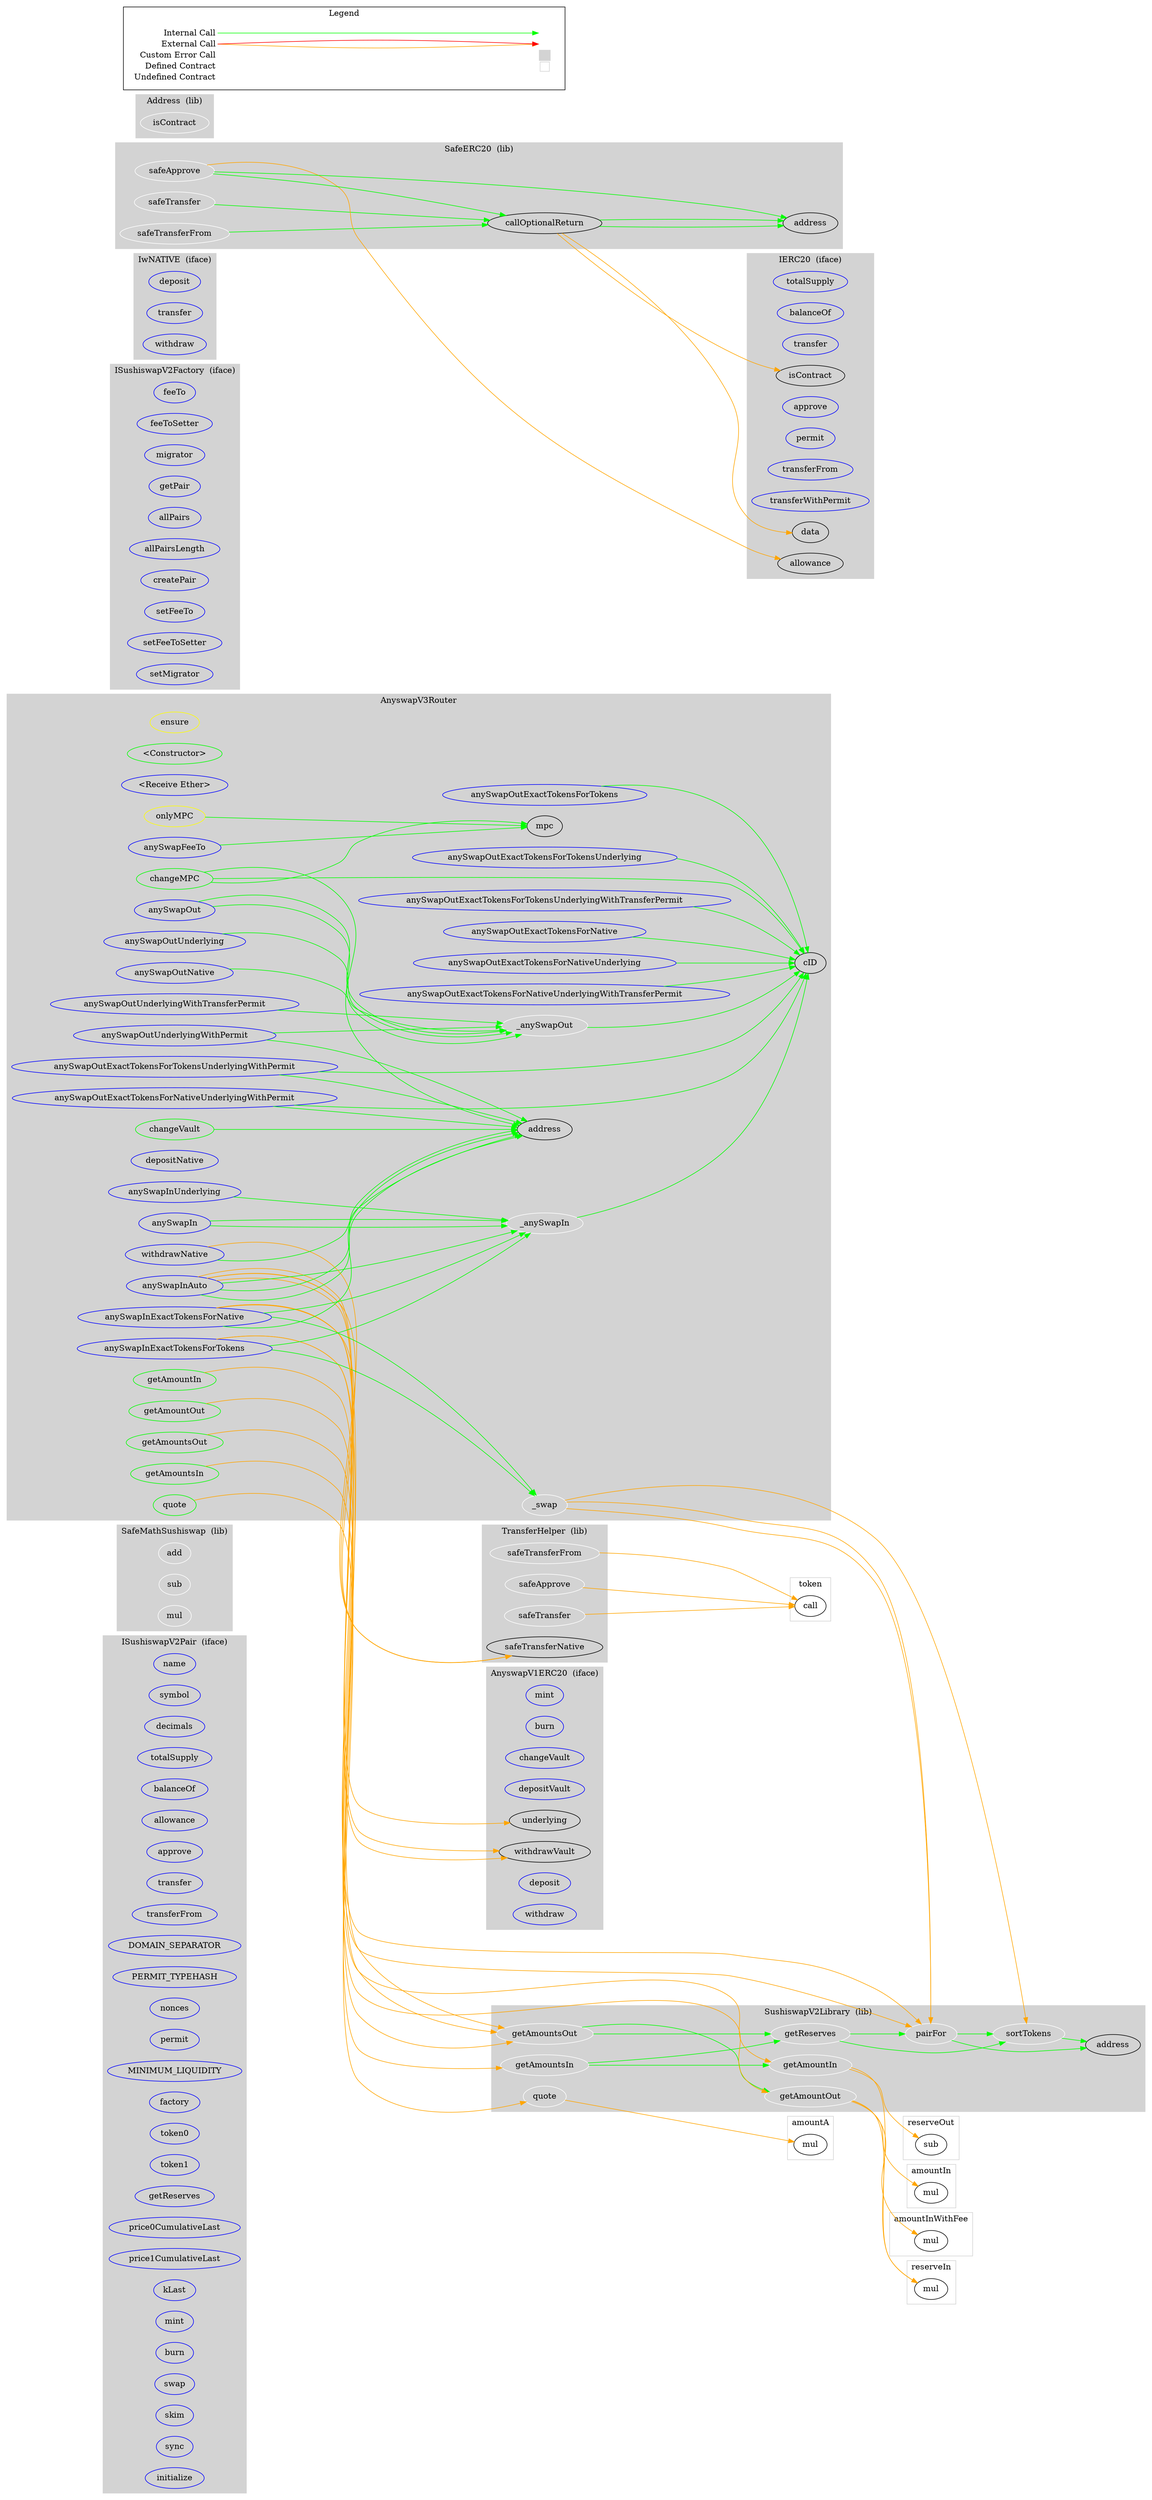 digraph G {
  graph [ ratio = "auto", page = "100", compound =true ];
subgraph "clusterISushiswapV2Pair" {
  graph [ label = "ISushiswapV2Pair  (iface)", color = "lightgray", style = "filled", bgcolor = "lightgray" ];
  "ISushiswapV2Pair.name" [ label = "name", color = "blue" ];
  "ISushiswapV2Pair.symbol" [ label = "symbol", color = "blue" ];
  "ISushiswapV2Pair.decimals" [ label = "decimals", color = "blue" ];
  "ISushiswapV2Pair.totalSupply" [ label = "totalSupply", color = "blue" ];
  "ISushiswapV2Pair.balanceOf" [ label = "balanceOf", color = "blue" ];
  "ISushiswapV2Pair.allowance" [ label = "allowance", color = "blue" ];
  "ISushiswapV2Pair.approve" [ label = "approve", color = "blue" ];
  "ISushiswapV2Pair.transfer" [ label = "transfer", color = "blue" ];
  "ISushiswapV2Pair.transferFrom" [ label = "transferFrom", color = "blue" ];
  "ISushiswapV2Pair.DOMAIN_SEPARATOR" [ label = "DOMAIN_SEPARATOR", color = "blue" ];
  "ISushiswapV2Pair.PERMIT_TYPEHASH" [ label = "PERMIT_TYPEHASH", color = "blue" ];
  "ISushiswapV2Pair.nonces" [ label = "nonces", color = "blue" ];
  "ISushiswapV2Pair.permit" [ label = "permit", color = "blue" ];
  "ISushiswapV2Pair.MINIMUM_LIQUIDITY" [ label = "MINIMUM_LIQUIDITY", color = "blue" ];
  "ISushiswapV2Pair.factory" [ label = "factory", color = "blue" ];
  "ISushiswapV2Pair.token0" [ label = "token0", color = "blue" ];
  "ISushiswapV2Pair.token1" [ label = "token1", color = "blue" ];
  "ISushiswapV2Pair.getReserves" [ label = "getReserves", color = "blue" ];
  "ISushiswapV2Pair.price0CumulativeLast" [ label = "price0CumulativeLast", color = "blue" ];
  "ISushiswapV2Pair.price1CumulativeLast" [ label = "price1CumulativeLast", color = "blue" ];
  "ISushiswapV2Pair.kLast" [ label = "kLast", color = "blue" ];
  "ISushiswapV2Pair.mint" [ label = "mint", color = "blue" ];
  "ISushiswapV2Pair.burn" [ label = "burn", color = "blue" ];
  "ISushiswapV2Pair.swap" [ label = "swap", color = "blue" ];
  "ISushiswapV2Pair.skim" [ label = "skim", color = "blue" ];
  "ISushiswapV2Pair.sync" [ label = "sync", color = "blue" ];
  "ISushiswapV2Pair.initialize" [ label = "initialize", color = "blue" ];
}

subgraph "clusterSafeMathSushiswap" {
  graph [ label = "SafeMathSushiswap  (lib)", color = "lightgray", style = "filled", bgcolor = "lightgray" ];
  "SafeMathSushiswap.add" [ label = "add", color = "white" ];
  "SafeMathSushiswap.sub" [ label = "sub", color = "white" ];
  "SafeMathSushiswap.mul" [ label = "mul", color = "white" ];
}

subgraph "clusterSushiswapV2Library" {
  graph [ label = "SushiswapV2Library  (lib)", color = "lightgray", style = "filled", bgcolor = "lightgray" ];
  "SushiswapV2Library.sortTokens" [ label = "sortTokens", color = "white" ];
  "SushiswapV2Library.pairFor" [ label = "pairFor", color = "white" ];
  "SushiswapV2Library.getReserves" [ label = "getReserves", color = "white" ];
  "SushiswapV2Library.quote" [ label = "quote", color = "white" ];
  "SushiswapV2Library.getAmountOut" [ label = "getAmountOut", color = "white" ];
  "SushiswapV2Library.getAmountIn" [ label = "getAmountIn", color = "white" ];
  "SushiswapV2Library.getAmountsOut" [ label = "getAmountsOut", color = "white" ];
  "SushiswapV2Library.getAmountsIn" [ label = "getAmountsIn", color = "white" ];
  "SushiswapV2Library.address" [ label = "address" ];
}

subgraph "clusterTransferHelper" {
  graph [ label = "TransferHelper  (lib)", color = "lightgray", style = "filled", bgcolor = "lightgray" ];
  "TransferHelper.safeApprove" [ label = "safeApprove", color = "white" ];
  "TransferHelper.safeTransfer" [ label = "safeTransfer", color = "white" ];
  "TransferHelper.safeTransferFrom" [ label = "safeTransferFrom", color = "white" ];
  "TransferHelper.safeTransferNative" [ label = "safeTransferNative" ];
}

subgraph "clusterISushiswapV2Factory" {
  graph [ label = "ISushiswapV2Factory  (iface)", color = "lightgray", style = "filled", bgcolor = "lightgray" ];
  "ISushiswapV2Factory.feeTo" [ label = "feeTo", color = "blue" ];
  "ISushiswapV2Factory.feeToSetter" [ label = "feeToSetter", color = "blue" ];
  "ISushiswapV2Factory.migrator" [ label = "migrator", color = "blue" ];
  "ISushiswapV2Factory.getPair" [ label = "getPair", color = "blue" ];
  "ISushiswapV2Factory.allPairs" [ label = "allPairs", color = "blue" ];
  "ISushiswapV2Factory.allPairsLength" [ label = "allPairsLength", color = "blue" ];
  "ISushiswapV2Factory.createPair" [ label = "createPair", color = "blue" ];
  "ISushiswapV2Factory.setFeeTo" [ label = "setFeeTo", color = "blue" ];
  "ISushiswapV2Factory.setFeeToSetter" [ label = "setFeeToSetter", color = "blue" ];
  "ISushiswapV2Factory.setMigrator" [ label = "setMigrator", color = "blue" ];
}

subgraph "clusterIwNATIVE" {
  graph [ label = "IwNATIVE  (iface)", color = "lightgray", style = "filled", bgcolor = "lightgray" ];
  "IwNATIVE.deposit" [ label = "deposit", color = "blue" ];
  "IwNATIVE.transfer" [ label = "transfer", color = "blue" ];
  "IwNATIVE.withdraw" [ label = "withdraw", color = "blue" ];
}

subgraph "clusterAnyswapV1ERC20" {
  graph [ label = "AnyswapV1ERC20  (iface)", color = "lightgray", style = "filled", bgcolor = "lightgray" ];
  "AnyswapV1ERC20.mint" [ label = "mint", color = "blue" ];
  "AnyswapV1ERC20.burn" [ label = "burn", color = "blue" ];
  "AnyswapV1ERC20.changeVault" [ label = "changeVault", color = "blue" ];
  "AnyswapV1ERC20.depositVault" [ label = "depositVault", color = "blue" ];
  "AnyswapV1ERC20.withdrawVault" [ label = "withdrawVault" ];
  "AnyswapV1ERC20.underlying" [ label = "underlying" ];
  "AnyswapV1ERC20.deposit" [ label = "deposit", color = "blue" ];
  "AnyswapV1ERC20.withdraw" [ label = "withdraw", color = "blue" ];
}

subgraph "clusterIERC20" {
  graph [ label = "IERC20  (iface)", color = "lightgray", style = "filled", bgcolor = "lightgray" ];
  "IERC20.totalSupply" [ label = "totalSupply", color = "blue" ];
  "IERC20.balanceOf" [ label = "balanceOf", color = "blue" ];
  "IERC20.transfer" [ label = "transfer", color = "blue" ];
  "IERC20.allowance" [ label = "allowance" ];
  "IERC20.approve" [ label = "approve", color = "blue" ];
  "IERC20.permit" [ label = "permit", color = "blue" ];
  "IERC20.transferFrom" [ label = "transferFrom", color = "blue" ];
  "IERC20.transferWithPermit" [ label = "transferWithPermit", color = "blue" ];
  "IERC20.isContract" [ label = "isContract" ];
  "IERC20.data" [ label = "data" ];
}

subgraph "clusterAddress" {
  graph [ label = "Address  (lib)", color = "lightgray", style = "filled", bgcolor = "lightgray" ];
  "Address.isContract" [ label = "isContract", color = "white" ];
}

subgraph "clusterSafeERC20" {
  graph [ label = "SafeERC20  (lib)", color = "lightgray", style = "filled", bgcolor = "lightgray" ];
  "SafeERC20.safeTransfer" [ label = "safeTransfer", color = "white" ];
  "SafeERC20.safeTransferFrom" [ label = "safeTransferFrom", color = "white" ];
  "SafeERC20.safeApprove" [ label = "safeApprove", color = "white" ];
  "SafeERC20.callOptionalReturn" [ label = "callOptionalReturn" ];
  "SafeERC20.address" [ label = "address" ];
}

subgraph "clusterAnyswapV3Router" {
  graph [ label = "AnyswapV3Router", color = "lightgray", style = "filled", bgcolor = "lightgray" ];
  "AnyswapV3Router.ensure" [ label = "ensure", color = "yellow" ];
  "AnyswapV3Router.<Constructor>" [ label = "<Constructor>", color = "green" ];
  "AnyswapV3Router.<Receive Ether>" [ label = "<Receive Ether>", color = "blue" ];
  "AnyswapV3Router.onlyMPC" [ label = "onlyMPC", color = "yellow" ];
  "AnyswapV3Router.mpc" [ label = "mpc" ];
  "AnyswapV3Router.cID" [ label = "cID" ];
  "AnyswapV3Router.changeMPC" [ label = "changeMPC", color = "green" ];
  "AnyswapV3Router.changeVault" [ label = "changeVault", color = "green" ];
  "AnyswapV3Router._anySwapOut" [ label = "_anySwapOut", color = "white" ];
  "AnyswapV3Router.anySwapOut" [ label = "anySwapOut", color = "blue" ];
  "AnyswapV3Router.anySwapOutUnderlying" [ label = "anySwapOutUnderlying", color = "blue" ];
  "AnyswapV3Router.anySwapOutNative" [ label = "anySwapOutNative", color = "blue" ];
  "AnyswapV3Router.anySwapOutUnderlyingWithPermit" [ label = "anySwapOutUnderlyingWithPermit", color = "blue" ];
  "AnyswapV3Router.anySwapOutUnderlyingWithTransferPermit" [ label = "anySwapOutUnderlyingWithTransferPermit", color = "blue" ];
  "AnyswapV3Router._anySwapIn" [ label = "_anySwapIn", color = "white" ];
  "AnyswapV3Router.anySwapIn" [ label = "anySwapIn", color = "blue" ];
  "AnyswapV3Router.anySwapInUnderlying" [ label = "anySwapInUnderlying", color = "blue" ];
  "AnyswapV3Router.anySwapInAuto" [ label = "anySwapInAuto", color = "blue" ];
  "AnyswapV3Router.depositNative" [ label = "depositNative", color = "blue" ];
  "AnyswapV3Router.withdrawNative" [ label = "withdrawNative", color = "blue" ];
  "AnyswapV3Router.anySwapFeeTo" [ label = "anySwapFeeTo", color = "blue" ];
  "AnyswapV3Router._swap" [ label = "_swap", color = "white" ];
  "AnyswapV3Router.anySwapOutExactTokensForTokens" [ label = "anySwapOutExactTokensForTokens", color = "blue" ];
  "AnyswapV3Router.anySwapOutExactTokensForTokensUnderlying" [ label = "anySwapOutExactTokensForTokensUnderlying", color = "blue" ];
  "AnyswapV3Router.anySwapOutExactTokensForTokensUnderlyingWithPermit" [ label = "anySwapOutExactTokensForTokensUnderlyingWithPermit", color = "blue" ];
  "AnyswapV3Router.anySwapOutExactTokensForTokensUnderlyingWithTransferPermit" [ label = "anySwapOutExactTokensForTokensUnderlyingWithTransferPermit", color = "blue" ];
  "AnyswapV3Router.anySwapInExactTokensForTokens" [ label = "anySwapInExactTokensForTokens", color = "blue" ];
  "AnyswapV3Router.anySwapOutExactTokensForNative" [ label = "anySwapOutExactTokensForNative", color = "blue" ];
  "AnyswapV3Router.anySwapOutExactTokensForNativeUnderlying" [ label = "anySwapOutExactTokensForNativeUnderlying", color = "blue" ];
  "AnyswapV3Router.anySwapOutExactTokensForNativeUnderlyingWithPermit" [ label = "anySwapOutExactTokensForNativeUnderlyingWithPermit", color = "blue" ];
  "AnyswapV3Router.anySwapOutExactTokensForNativeUnderlyingWithTransferPermit" [ label = "anySwapOutExactTokensForNativeUnderlyingWithTransferPermit", color = "blue" ];
  "AnyswapV3Router.anySwapInExactTokensForNative" [ label = "anySwapInExactTokensForNative", color = "blue" ];
  "AnyswapV3Router.quote" [ label = "quote", color = "green" ];
  "AnyswapV3Router.getAmountOut" [ label = "getAmountOut", color = "green" ];
  "AnyswapV3Router.getAmountIn" [ label = "getAmountIn", color = "green" ];
  "AnyswapV3Router.getAmountsOut" [ label = "getAmountsOut", color = "green" ];
  "AnyswapV3Router.getAmountsIn" [ label = "getAmountsIn", color = "green" ];
  "AnyswapV3Router.address" [ label = "address" ];
}

subgraph "clusteramountA" {
  graph [ label = "amountA", color = "lightgray" ];
  "amountA.mul" [ label = "mul" ];
}

subgraph "clusteramountIn" {
  graph [ label = "amountIn", color = "lightgray" ];
  "amountIn.mul" [ label = "mul" ];
}

subgraph "clusteramountInWithFee" {
  graph [ label = "amountInWithFee", color = "lightgray" ];
  "amountInWithFee.mul" [ label = "mul" ];
}

subgraph "clusterreserveIn" {
  graph [ label = "reserveIn", color = "lightgray" ];
  "reserveIn.mul" [ label = "mul" ];
}

subgraph "clusterreserveOut" {
  graph [ label = "reserveOut", color = "lightgray" ];
  "reserveOut.sub" [ label = "sub" ];
}

subgraph "clustertoken" {
  graph [ label = "token", color = "lightgray" ];
  "token.call" [ label = "call" ];
}

  "SushiswapV2Library.sortTokens";
  "SushiswapV2Library.address";
  "SushiswapV2Library.pairFor";
  "SushiswapV2Library.getReserves";
  "SushiswapV2Library.quote";
  "amountA.mul";
  "SushiswapV2Library.getAmountOut";
  "amountIn.mul";
  "amountInWithFee.mul";
  "reserveIn.mul";
  "SushiswapV2Library.getAmountIn";
  "reserveOut.sub";
  "SushiswapV2Library.getAmountsOut";
  "SushiswapV2Library.getAmountsIn";
  "TransferHelper.safeApprove";
  "token.call";
  "TransferHelper.safeTransfer";
  "TransferHelper.safeTransferFrom";
  "SafeERC20.safeTransfer";
  "SafeERC20.callOptionalReturn";
  "SafeERC20.safeTransferFrom";
  "SafeERC20.safeApprove";
  "IERC20.allowance";
  "SafeERC20.address";
  "IERC20.isContract";
  "IERC20.data";
  "AnyswapV3Router.onlyMPC";
  "AnyswapV3Router.mpc";
  "AnyswapV3Router.changeMPC";
  "AnyswapV3Router.address";
  "AnyswapV3Router.cID";
  "AnyswapV3Router.changeVault";
  "AnyswapV3Router._anySwapOut";
  "AnyswapV3Router.anySwapOut";
  "AnyswapV3Router.anySwapOutUnderlying";
  "AnyswapV3Router.anySwapOutNative";
  "AnyswapV3Router.anySwapOutUnderlyingWithPermit";
  "AnyswapV3Router.anySwapOutUnderlyingWithTransferPermit";
  "AnyswapV3Router._anySwapIn";
  "AnyswapV3Router.anySwapIn";
  "AnyswapV3Router.anySwapInUnderlying";
  "AnyswapV3Router.anySwapInAuto";
  "AnyswapV1ERC20.underlying";
  "AnyswapV1ERC20.withdrawVault";
  "TransferHelper.safeTransferNative";
  "AnyswapV3Router.withdrawNative";
  "AnyswapV3Router.anySwapFeeTo";
  "AnyswapV3Router._swap";
  "AnyswapV3Router.anySwapOutExactTokensForTokens";
  "AnyswapV3Router.anySwapOutExactTokensForTokensUnderlying";
  "AnyswapV3Router.anySwapOutExactTokensForTokensUnderlyingWithPermit";
  "AnyswapV3Router.anySwapOutExactTokensForTokensUnderlyingWithTransferPermit";
  "AnyswapV3Router.anySwapInExactTokensForTokens";
  "AnyswapV3Router.anySwapOutExactTokensForNative";
  "AnyswapV3Router.anySwapOutExactTokensForNativeUnderlying";
  "AnyswapV3Router.anySwapOutExactTokensForNativeUnderlyingWithPermit";
  "AnyswapV3Router.anySwapOutExactTokensForNativeUnderlyingWithTransferPermit";
  "AnyswapV3Router.anySwapInExactTokensForNative";
  "AnyswapV3Router.quote";
  "AnyswapV3Router.getAmountOut";
  "AnyswapV3Router.getAmountIn";
  "AnyswapV3Router.getAmountsOut";
  "AnyswapV3Router.getAmountsIn";
  "SushiswapV2Library.sortTokens" -> "SushiswapV2Library.address" [ color = "green" ];
  "SushiswapV2Library.pairFor" -> "SushiswapV2Library.sortTokens" [ color = "green" ];
  "SushiswapV2Library.pairFor" -> "SushiswapV2Library.address" [ color = "green" ];
  "SushiswapV2Library.getReserves" -> "SushiswapV2Library.sortTokens" [ color = "green" ];
  "SushiswapV2Library.getReserves" -> "SushiswapV2Library.pairFor" [ color = "green" ];
  "SushiswapV2Library.quote" -> "amountA.mul" [ color = "orange" ];
  "SushiswapV2Library.getAmountOut" -> "amountIn.mul" [ color = "orange" ];
  "SushiswapV2Library.getAmountOut" -> "amountInWithFee.mul" [ color = "orange" ];
  "SushiswapV2Library.getAmountOut" -> "reserveIn.mul" [ color = "orange" ];
  "SushiswapV2Library.getAmountIn" -> "reserveIn.mul" [ color = "orange" ];
  "SushiswapV2Library.getAmountIn" -> "reserveOut.sub" [ color = "orange" ];
  "SushiswapV2Library.getAmountsOut" -> "SushiswapV2Library.getReserves" [ color = "green" ];
  "SushiswapV2Library.getAmountsOut" -> "SushiswapV2Library.getAmountOut" [ color = "green" ];
  "SushiswapV2Library.getAmountsIn" -> "SushiswapV2Library.getReserves" [ color = "green" ];
  "SushiswapV2Library.getAmountsIn" -> "SushiswapV2Library.getAmountIn" [ color = "green" ];
  "TransferHelper.safeApprove" -> "token.call" [ color = "orange" ];
  "TransferHelper.safeTransfer" -> "token.call" [ color = "orange" ];
  "TransferHelper.safeTransferFrom" -> "token.call" [ color = "orange" ];
  "SafeERC20.safeTransfer" -> "SafeERC20.callOptionalReturn" [ color = "green" ];
  "SafeERC20.safeTransferFrom" -> "SafeERC20.callOptionalReturn" [ color = "green" ];
  "SafeERC20.safeApprove" -> "IERC20.allowance" [ color = "orange" ];
  "SafeERC20.safeApprove" -> "SafeERC20.address" [ color = "green" ];
  "SafeERC20.safeApprove" -> "SafeERC20.callOptionalReturn" [ color = "green" ];
  "SafeERC20.callOptionalReturn" -> "IERC20.isContract" [ color = "orange" ];
  "SafeERC20.callOptionalReturn" -> "SafeERC20.address" [ color = "green" ];
  "SafeERC20.callOptionalReturn" -> "IERC20.data" [ color = "orange" ];
  "SafeERC20.callOptionalReturn" -> "SafeERC20.address" [ color = "green" ];
  "AnyswapV3Router.onlyMPC" -> "AnyswapV3Router.mpc" [ color = "green" ];
  "AnyswapV3Router.changeMPC" -> "AnyswapV3Router.address" [ color = "green" ];
  "AnyswapV3Router.changeMPC" -> "AnyswapV3Router.mpc" [ color = "green" ];
  "AnyswapV3Router.changeMPC" -> "AnyswapV3Router.cID" [ color = "green" ];
  "AnyswapV3Router.changeVault" -> "AnyswapV3Router.address" [ color = "green" ];
  "AnyswapV3Router._anySwapOut" -> "AnyswapV3Router.cID" [ color = "green" ];
  "AnyswapV3Router.anySwapOut" -> "AnyswapV3Router._anySwapOut" [ color = "green" ];
  "AnyswapV3Router.anySwapOutUnderlying" -> "AnyswapV3Router._anySwapOut" [ color = "green" ];
  "AnyswapV3Router.anySwapOutNative" -> "AnyswapV3Router._anySwapOut" [ color = "green" ];
  "AnyswapV3Router.anySwapOutUnderlyingWithPermit" -> "AnyswapV3Router.address" [ color = "green" ];
  "AnyswapV3Router.anySwapOutUnderlyingWithPermit" -> "AnyswapV3Router._anySwapOut" [ color = "green" ];
  "AnyswapV3Router.anySwapOutUnderlyingWithTransferPermit" -> "AnyswapV3Router._anySwapOut" [ color = "green" ];
  "AnyswapV3Router.anySwapOut" -> "AnyswapV3Router._anySwapOut" [ color = "green" ];
  "AnyswapV3Router._anySwapIn" -> "AnyswapV3Router.cID" [ color = "green" ];
  "AnyswapV3Router.anySwapIn" -> "AnyswapV3Router._anySwapIn" [ color = "green" ];
  "AnyswapV3Router.anySwapInUnderlying" -> "AnyswapV3Router._anySwapIn" [ color = "green" ];
  "AnyswapV3Router.anySwapInAuto" -> "AnyswapV3Router._anySwapIn" [ color = "green" ];
  "AnyswapV3Router.anySwapInAuto" -> "AnyswapV1ERC20.underlying" [ color = "orange" ];
  "AnyswapV3Router.anySwapInAuto" -> "AnyswapV3Router.address" [ color = "green" ];
  "AnyswapV3Router.anySwapInAuto" -> "AnyswapV1ERC20.withdrawVault" [ color = "orange" ];
  "AnyswapV3Router.anySwapInAuto" -> "AnyswapV3Router.address" [ color = "green" ];
  "AnyswapV3Router.anySwapInAuto" -> "TransferHelper.safeTransferNative" [ color = "orange" ];
  "AnyswapV3Router.anySwapInAuto" -> "AnyswapV1ERC20.withdrawVault" [ color = "orange" ];
  "AnyswapV3Router.withdrawNative" -> "AnyswapV3Router.address" [ color = "green" ];
  "AnyswapV3Router.withdrawNative" -> "TransferHelper.safeTransferNative" [ color = "orange" ];
  "AnyswapV3Router.anySwapFeeTo" -> "AnyswapV3Router.mpc" [ color = "green" ];
  "AnyswapV3Router.anySwapIn" -> "AnyswapV3Router._anySwapIn" [ color = "green" ];
  "AnyswapV3Router._swap" -> "SushiswapV2Library.sortTokens" [ color = "orange" ];
  "AnyswapV3Router._swap" -> "SushiswapV2Library.pairFor" [ color = "orange" ];
  "AnyswapV3Router._swap" -> "SushiswapV2Library.pairFor" [ color = "orange" ];
  "AnyswapV3Router.anySwapOutExactTokensForTokens" -> "AnyswapV3Router.cID" [ color = "green" ];
  "AnyswapV3Router.anySwapOutExactTokensForTokensUnderlying" -> "AnyswapV3Router.cID" [ color = "green" ];
  "AnyswapV3Router.anySwapOutExactTokensForTokensUnderlyingWithPermit" -> "AnyswapV3Router.address" [ color = "green" ];
  "AnyswapV3Router.anySwapOutExactTokensForTokensUnderlyingWithPermit" -> "AnyswapV3Router.cID" [ color = "green" ];
  "AnyswapV3Router.anySwapOutExactTokensForTokensUnderlyingWithTransferPermit" -> "AnyswapV3Router.cID" [ color = "green" ];
  "AnyswapV3Router.anySwapInExactTokensForTokens" -> "SushiswapV2Library.getAmountsOut" [ color = "orange" ];
  "AnyswapV3Router.anySwapInExactTokensForTokens" -> "AnyswapV3Router._anySwapIn" [ color = "green" ];
  "AnyswapV3Router.anySwapInExactTokensForTokens" -> "SushiswapV2Library.pairFor" [ color = "orange" ];
  "AnyswapV3Router.anySwapInExactTokensForTokens" -> "AnyswapV3Router._swap" [ color = "green" ];
  "AnyswapV3Router.anySwapOutExactTokensForNative" -> "AnyswapV3Router.cID" [ color = "green" ];
  "AnyswapV3Router.anySwapOutExactTokensForNativeUnderlying" -> "AnyswapV3Router.cID" [ color = "green" ];
  "AnyswapV3Router.anySwapOutExactTokensForNativeUnderlyingWithPermit" -> "AnyswapV3Router.address" [ color = "green" ];
  "AnyswapV3Router.anySwapOutExactTokensForNativeUnderlyingWithPermit" -> "AnyswapV3Router.cID" [ color = "green" ];
  "AnyswapV3Router.anySwapOutExactTokensForNativeUnderlyingWithTransferPermit" -> "AnyswapV3Router.cID" [ color = "green" ];
  "AnyswapV3Router.anySwapInExactTokensForNative" -> "SushiswapV2Library.getAmountsOut" [ color = "orange" ];
  "AnyswapV3Router.anySwapInExactTokensForNative" -> "AnyswapV3Router._anySwapIn" [ color = "green" ];
  "AnyswapV3Router.anySwapInExactTokensForNative" -> "SushiswapV2Library.pairFor" [ color = "orange" ];
  "AnyswapV3Router.anySwapInExactTokensForNative" -> "AnyswapV3Router._swap" [ color = "green" ];
  "AnyswapV3Router.anySwapInExactTokensForNative" -> "AnyswapV3Router.address" [ color = "green" ];
  "AnyswapV3Router.anySwapInExactTokensForNative" -> "TransferHelper.safeTransferNative" [ color = "orange" ];
  "AnyswapV3Router.quote" -> "SushiswapV2Library.quote" [ color = "orange" ];
  "AnyswapV3Router.getAmountOut" -> "SushiswapV2Library.getAmountOut" [ color = "orange" ];
  "AnyswapV3Router.getAmountIn" -> "SushiswapV2Library.getAmountIn" [ color = "orange" ];
  "AnyswapV3Router.getAmountsOut" -> "SushiswapV2Library.getAmountsOut" [ color = "orange" ];
  "AnyswapV3Router.getAmountsIn" -> "SushiswapV2Library.getAmountsIn" [ color = "orange" ];


rankdir=LR
node [shape=plaintext]
subgraph cluster_01 { 
label = "Legend";
key [label=<<table border="0" cellpadding="2" cellspacing="0" cellborder="0">
  <tr><td align="right" port="i1">Internal Call</td></tr>
  <tr><td align="right" port="i2">External Call</td></tr>
  <tr><td align="right" port="i2">Custom Error Call</td></tr>
  <tr><td align="right" port="i3">Defined Contract</td></tr>
  <tr><td align="right" port="i4">Undefined Contract</td></tr>
  </table>>]
key2 [label=<<table border="0" cellpadding="2" cellspacing="0" cellborder="0">
  <tr><td port="i1">&nbsp;&nbsp;&nbsp;</td></tr>
  <tr><td port="i2">&nbsp;&nbsp;&nbsp;</td></tr>
  <tr><td port="i3" bgcolor="lightgray">&nbsp;&nbsp;&nbsp;</td></tr>
  <tr><td port="i4">
    <table border="1" cellborder="0" cellspacing="0" cellpadding="7" color="lightgray">
      <tr>
       <td></td>
      </tr>
     </table>
  </td></tr>
  </table>>]
key:i1:e -> key2:i1:w [color="green"]
key:i2:e -> key2:i2:w [color="orange"]
key:i2:e -> key2:i2:w [color="red"]
}
}

